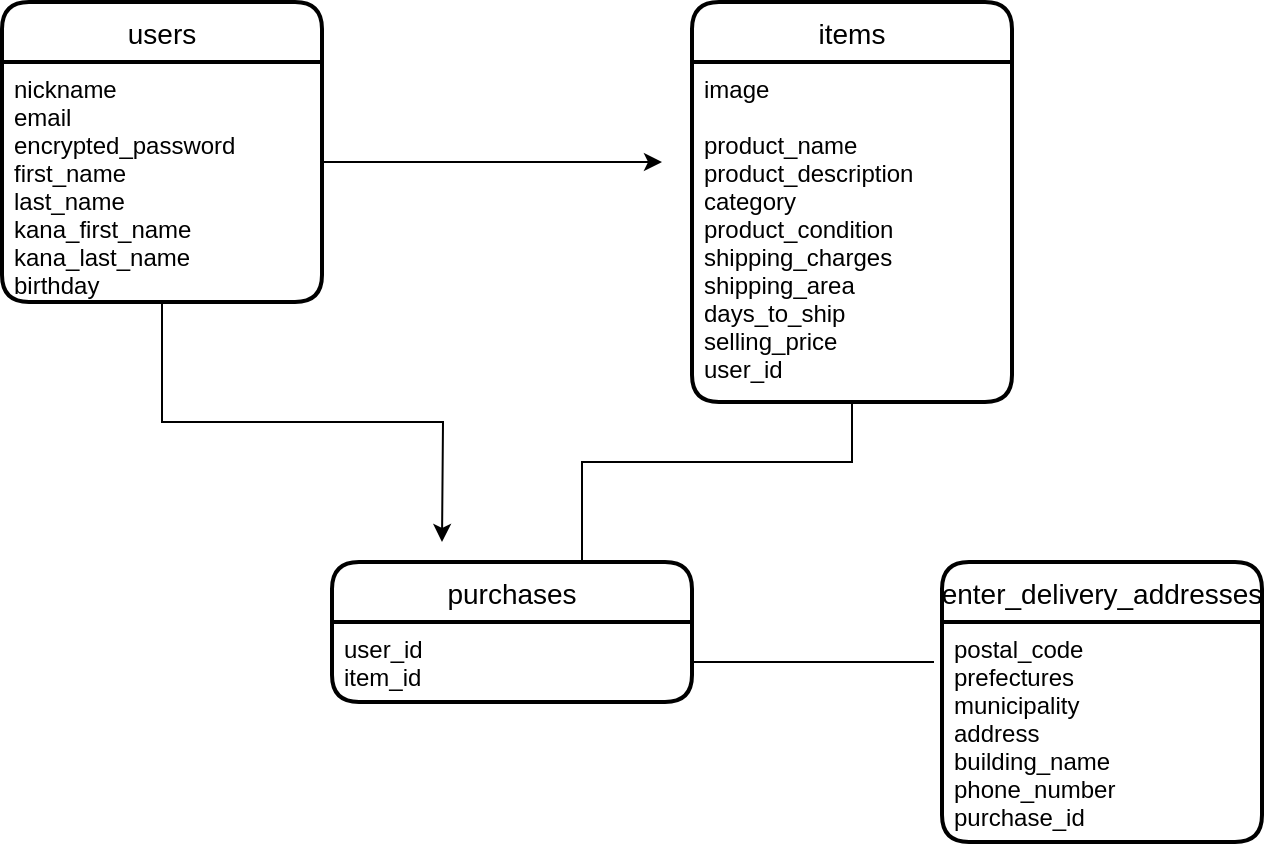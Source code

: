<mxfile version="13.10.0" type="embed">
    <diagram id="V4T1f_IJsSfLqe7xtE0_" name="Page-1">
        <mxGraphModel dx="472" dy="619" grid="1" gridSize="10" guides="1" tooltips="1" connect="1" arrows="1" fold="1" page="1" pageScale="1" pageWidth="850" pageHeight="1100" math="0" shadow="0">
            <root>
                <mxCell id="0"/>
                <mxCell id="1" parent="0"/>
                <mxCell id="101" value="" style="edgeStyle=orthogonalEdgeStyle;rounded=0;orthogonalLoop=1;jettySize=auto;html=1;fontFamily=Helvetica;" edge="1" parent="1" source="94">
                    <mxGeometry relative="1" as="geometry">
                        <mxPoint x="410" y="200" as="targetPoint"/>
                        <Array as="points">
                            <mxPoint x="410" y="200"/>
                        </Array>
                    </mxGeometry>
                </mxCell>
                <mxCell id="94" value="users" style="swimlane;childLayout=stackLayout;horizontal=1;startSize=30;horizontalStack=0;rounded=1;fontSize=14;fontStyle=0;strokeWidth=2;resizeParent=0;resizeLast=1;shadow=0;dashed=0;align=center;" vertex="1" parent="1">
                    <mxGeometry x="80" y="120" width="160" height="150" as="geometry"/>
                </mxCell>
                <mxCell id="95" value="nickname&#10;email&#10;encrypted_password&#10;first_name&#10;last_name&#10;kana_first_name&#10;kana_last_name&#10;birthday" style="align=left;strokeColor=none;fillColor=none;spacingLeft=4;fontSize=12;verticalAlign=top;resizable=0;rotatable=0;part=1;" vertex="1" parent="94">
                    <mxGeometry y="30" width="160" height="120" as="geometry"/>
                </mxCell>
                <mxCell id="96" value="items" style="swimlane;childLayout=stackLayout;horizontal=1;startSize=30;horizontalStack=0;rounded=1;fontSize=14;fontStyle=0;strokeWidth=2;resizeParent=0;resizeLast=1;shadow=0;dashed=0;align=center;" vertex="1" parent="1">
                    <mxGeometry x="425" y="120" width="160" height="200" as="geometry"/>
                </mxCell>
                <mxCell id="97" value="image&#10;&#10;product_name&#10;product_description&#10;category&#10;product_condition&#10;shipping_charges&#10;shipping_area&#10;days_to_ship&#10;selling_price&#10;user_id" style="align=left;strokeColor=none;fillColor=none;spacingLeft=4;fontSize=12;verticalAlign=top;resizable=0;rotatable=0;part=1;" vertex="1" parent="96">
                    <mxGeometry y="30" width="160" height="170" as="geometry"/>
                </mxCell>
                <mxCell id="118" style="edgeStyle=orthogonalEdgeStyle;rounded=0;orthogonalLoop=1;jettySize=auto;html=1;exitX=0.5;exitY=1;exitDx=0;exitDy=0;fontFamily=Helvetica;" edge="1" parent="96" source="97" target="97">
                    <mxGeometry relative="1" as="geometry">
                        <mxPoint x="80" y="200" as="targetPoint"/>
                    </mxGeometry>
                </mxCell>
                <mxCell id="102" value="purchases" style="swimlane;childLayout=stackLayout;horizontal=1;startSize=30;horizontalStack=0;rounded=1;fontSize=14;fontStyle=0;strokeWidth=2;resizeParent=0;resizeLast=1;shadow=0;dashed=0;align=center;" vertex="1" parent="1">
                    <mxGeometry x="245" y="400" width="180" height="70" as="geometry"/>
                </mxCell>
                <mxCell id="103" value="user_id&#10;item_id" style="align=left;strokeColor=none;fillColor=none;spacingLeft=4;fontSize=12;verticalAlign=top;resizable=0;rotatable=0;part=1;" vertex="1" parent="102">
                    <mxGeometry y="30" width="180" height="40" as="geometry"/>
                </mxCell>
                <mxCell id="104" style="edgeStyle=orthogonalEdgeStyle;rounded=0;orthogonalLoop=1;jettySize=auto;html=1;exitX=0.5;exitY=1;exitDx=0;exitDy=0;fontFamily=Helvetica;" edge="1" parent="1" source="95">
                    <mxGeometry relative="1" as="geometry">
                        <mxPoint x="300" y="390" as="targetPoint"/>
                    </mxGeometry>
                </mxCell>
                <mxCell id="114" value="enter_delivery_addresses" style="swimlane;childLayout=stackLayout;horizontal=1;startSize=30;horizontalStack=0;rounded=1;fontSize=14;fontStyle=0;strokeWidth=2;resizeParent=0;resizeLast=1;shadow=0;dashed=0;align=center;" vertex="1" parent="1">
                    <mxGeometry x="550" y="400" width="160" height="140" as="geometry"/>
                </mxCell>
                <mxCell id="115" value="postal_code&#10;prefectures&#10;municipality&#10;address&#10;building_name&#10;phone_number&#10;purchase_id  " style="align=left;strokeColor=none;fillColor=none;spacingLeft=4;fontSize=12;verticalAlign=top;resizable=0;rotatable=0;part=1;" vertex="1" parent="114">
                    <mxGeometry y="30" width="160" height="110" as="geometry"/>
                </mxCell>
                <mxCell id="116" value="" style="endArrow=none;html=1;rounded=0;fontFamily=Helvetica;exitX=1;exitY=0.5;exitDx=0;exitDy=0;entryX=-0.025;entryY=0.182;entryDx=0;entryDy=0;entryPerimeter=0;" edge="1" parent="1" source="103" target="115">
                    <mxGeometry relative="1" as="geometry">
                        <mxPoint x="370" y="460" as="sourcePoint"/>
                        <mxPoint x="530" y="460" as="targetPoint"/>
                    </mxGeometry>
                </mxCell>
                <mxCell id="113" value="" style="endArrow=none;html=1;rounded=0;fontFamily=Helvetica;entryX=0.5;entryY=1;entryDx=0;entryDy=0;" edge="1" parent="1" target="97">
                    <mxGeometry relative="1" as="geometry">
                        <mxPoint x="370" y="400" as="sourcePoint"/>
                        <mxPoint x="505" y="330" as="targetPoint"/>
                        <Array as="points">
                            <mxPoint x="370" y="360"/>
                            <mxPoint x="370" y="350"/>
                            <mxPoint x="505" y="350"/>
                        </Array>
                    </mxGeometry>
                </mxCell>
            </root>
        </mxGraphModel>
    </diagram>
</mxfile>
